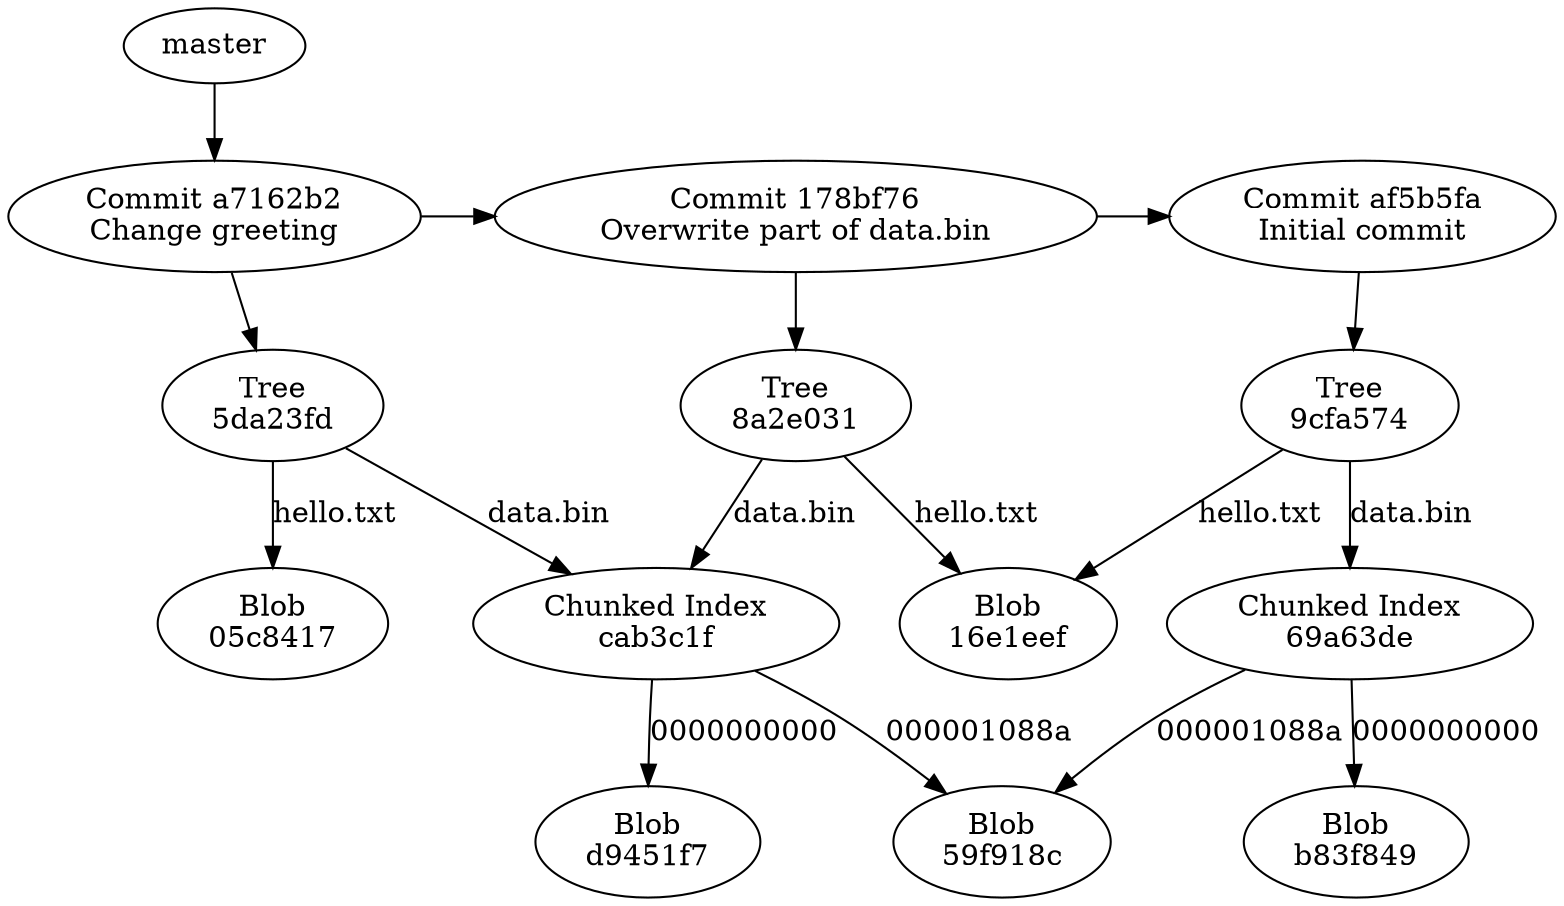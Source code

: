/* ------------------------ 

prototype log --hash-only 
af5b5fa8128913b22e2cf59675b9b49e385188c5
178bf7644623fd3c50c87e9b27c51c9a87e4e2ad
a7162b2c1131b6be97fcf91f95e8dd792a6d7f41

examining {af5b5fa8128913b22e2cf59675b9b49e385188c5} (commit) - msg: Initial commit, links: 9cfa574ed7dedfceadcc7c077b267b6415dbf6e7
examining {9cfa574ed7dedfceadcc7c077b267b6415dbf6e7} (tree) - TREE
examining {69a63de7d3b0f618c76b410b773eb9863bd9a3b9} (chunked blob index) - CHUNKED
examining {b83f849b5a781f859f58c03d8605db6362071f39} (blob) - BLOB
examining {59f918cde140fd96dac3ff9b5744493e0f05ec75} (blob) - BLOB
examining {16e1eef1458fbc96b5e0b25031319b7a2a39c6b0} (blob) - BLOB
examining {178bf7644623fd3c50c87e9b27c51c9a87e4e2ad} (commit) - msg: Overwrite part of data.bin, links: 8a2e031a571a6f282a90b8d2e39877324ac02b78,af5b5fa8128913b22e2cf59675b9b49e385188c5
examining {8a2e031a571a6f282a90b8d2e39877324ac02b78} (tree) - TREE
examining {cab3c1f06afd8324758b3e60a42376a31ad672de} (chunked blob index) - CHUNKED
examining {d9451f7013379d4790623a64d24d97054625eb2b} (blob) - BLOB
examining {a7162b2c1131b6be97fcf91f95e8dd792a6d7f41} (commit) - msg: Change greeting, links: 5da23fd0f2b0864ed50db86b2e260cca2a95df24,178bf7644623fd3c50c87e9b27c51c9a87e4e2ad
examining {5da23fd0f2b0864ed50db86b2e260cca2a95df24} (tree) - TREE
examining {05c84174d8dcf115f600e0ce0e2244d60f80d7d2} (blob) - BLOB


 * ------------------------ */ 

digraph prototype {


// Refs
{
   "master";
}


// Commits
{
  rank=same
   "af5b5fa8128913b22e2cf59675b9b49e385188c5"[label="Commit af5b5fa\nInitial commit"]
   "178bf7644623fd3c50c87e9b27c51c9a87e4e2ad"[label="Commit 178bf76\nOverwrite part of data.bin"]
   "a7162b2c1131b6be97fcf91f95e8dd792a6d7f41"[label="Commit a7162b2\nChange greeting"]
}


// Trees
{

   "9cfa574ed7dedfceadcc7c077b267b6415dbf6e7"[label="Tree\n9cfa574"]
   "8a2e031a571a6f282a90b8d2e39877324ac02b78"[label="Tree\n8a2e031"]
   "5da23fd0f2b0864ed50db86b2e260cca2a95df24"[label="Tree\n5da23fd"]
}


// Chunked Blobs
{

   "cab3c1f06afd8324758b3e60a42376a31ad672de"[label="Chunked Index\ncab3c1f"]
   "69a63de7d3b0f618c76b410b773eb9863bd9a3b9"[label="Chunked Index\n69a63de"]
}


// Blobs
{

   "d9451f7013379d4790623a64d24d97054625eb2b"[label="Blob\nd9451f7"]
   "05c84174d8dcf115f600e0ce0e2244d60f80d7d2"[label="Blob\n05c8417"]
   "16e1eef1458fbc96b5e0b25031319b7a2a39c6b0"[label="Blob\n16e1eef"]
   "b83f849b5a781f859f58c03d8605db6362071f39"[label="Blob\nb83f849"]
   "59f918cde140fd96dac3ff9b5744493e0f05ec75"[label="Blob\n59f918c"]
}


// Links
"af5b5fa8128913b22e2cf59675b9b49e385188c5" -> "9cfa574ed7dedfceadcc7c077b267b6415dbf6e7"
"9cfa574ed7dedfceadcc7c077b267b6415dbf6e7" -> "69a63de7d3b0f618c76b410b773eb9863bd9a3b9" [label="data.bin"]
"69a63de7d3b0f618c76b410b773eb9863bd9a3b9" -> "b83f849b5a781f859f58c03d8605db6362071f39" [label="0000000000"]
"69a63de7d3b0f618c76b410b773eb9863bd9a3b9" -> "59f918cde140fd96dac3ff9b5744493e0f05ec75" [label="000001088a"]
"9cfa574ed7dedfceadcc7c077b267b6415dbf6e7" -> "16e1eef1458fbc96b5e0b25031319b7a2a39c6b0" [label="hello.txt"]
"178bf7644623fd3c50c87e9b27c51c9a87e4e2ad" -> "8a2e031a571a6f282a90b8d2e39877324ac02b78"
"8a2e031a571a6f282a90b8d2e39877324ac02b78" -> "cab3c1f06afd8324758b3e60a42376a31ad672de" [label="data.bin"]
"cab3c1f06afd8324758b3e60a42376a31ad672de" -> "d9451f7013379d4790623a64d24d97054625eb2b" [label="0000000000"]
"cab3c1f06afd8324758b3e60a42376a31ad672de" -> "59f918cde140fd96dac3ff9b5744493e0f05ec75" [label="000001088a"]
"8a2e031a571a6f282a90b8d2e39877324ac02b78" -> "16e1eef1458fbc96b5e0b25031319b7a2a39c6b0" [label="hello.txt"]
"178bf7644623fd3c50c87e9b27c51c9a87e4e2ad" -> "af5b5fa8128913b22e2cf59675b9b49e385188c5"
"master" -> "a7162b2c1131b6be97fcf91f95e8dd792a6d7f41"
"a7162b2c1131b6be97fcf91f95e8dd792a6d7f41" -> "5da23fd0f2b0864ed50db86b2e260cca2a95df24"
"5da23fd0f2b0864ed50db86b2e260cca2a95df24" -> "cab3c1f06afd8324758b3e60a42376a31ad672de" [label="data.bin"]
"5da23fd0f2b0864ed50db86b2e260cca2a95df24" -> "05c84174d8dcf115f600e0ce0e2244d60f80d7d2" [label="hello.txt"]
"a7162b2c1131b6be97fcf91f95e8dd792a6d7f41" -> "178bf7644623fd3c50c87e9b27c51c9a87e4e2ad"

}
